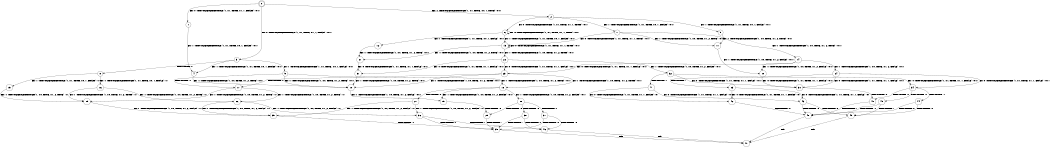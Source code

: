 digraph BCG {
size = "7, 10.5";
center = TRUE;
node [shape = circle];
0 [peripheries = 2];
0 -> 1 [label = "EX !0 !ATOMIC_EXCH_BRANCH (1, +1, TRUE, +1, 1, FALSE) !:0:1:"];
0 -> 2 [label = "EX !1 !ATOMIC_EXCH_BRANCH (1, +1, TRUE, +0, 1, TRUE) !:0:1:"];
0 -> 3 [label = "EX !0 !ATOMIC_EXCH_BRANCH (1, +1, TRUE, +1, 1, FALSE) !:0:1:"];
1 -> 4 [label = "EX !1 !ATOMIC_EXCH_BRANCH (1, +1, TRUE, +0, 1, FALSE) !:0:1:"];
2 -> 5 [label = "EX !1 !ATOMIC_EXCH_BRANCH (1, +1, TRUE, +0, 1, FALSE) !:0:1:"];
2 -> 6 [label = "EX !0 !ATOMIC_EXCH_BRANCH (1, +1, TRUE, +1, 1, TRUE) !:0:1:"];
2 -> 7 [label = "EX !1 !ATOMIC_EXCH_BRANCH (1, +1, TRUE, +0, 1, FALSE) !:0:1:"];
3 -> 4 [label = "EX !1 !ATOMIC_EXCH_BRANCH (1, +1, TRUE, +0, 1, FALSE) !:0:1:"];
3 -> 8 [label = "TERMINATE !0"];
3 -> 9 [label = "EX !1 !ATOMIC_EXCH_BRANCH (1, +1, TRUE, +0, 1, FALSE) !:0:1:"];
4 -> 10 [label = "EX !1 !ATOMIC_EXCH_BRANCH (1, +0, TRUE, +1, 2, TRUE) !:0:1:"];
5 -> 11 [label = "EX !1 !ATOMIC_EXCH_BRANCH (1, +0, TRUE, +1, 2, TRUE) !:0:1:"];
6 -> 12 [label = "EX !1 !ATOMIC_EXCH_BRANCH (1, +1, TRUE, +0, 1, FALSE) !:0:1:"];
6 -> 13 [label = "EX !1 !ATOMIC_EXCH_BRANCH (1, +1, TRUE, +0, 1, FALSE) !:0:1:"];
6 -> 6 [label = "EX !0 !ATOMIC_EXCH_BRANCH (1, +1, TRUE, +1, 1, TRUE) !:0:1:"];
7 -> 11 [label = "EX !1 !ATOMIC_EXCH_BRANCH (1, +0, TRUE, +1, 2, TRUE) !:0:1:"];
7 -> 13 [label = "EX !0 !ATOMIC_EXCH_BRANCH (1, +1, TRUE, +1, 1, TRUE) !:0:1:"];
7 -> 14 [label = "EX !1 !ATOMIC_EXCH_BRANCH (1, +0, TRUE, +1, 2, TRUE) !:0:1:"];
8 -> 15 [label = "EX !1 !ATOMIC_EXCH_BRANCH (1, +1, TRUE, +0, 1, FALSE) !:1:"];
8 -> 16 [label = "EX !1 !ATOMIC_EXCH_BRANCH (1, +1, TRUE, +0, 1, FALSE) !:1:"];
9 -> 10 [label = "EX !1 !ATOMIC_EXCH_BRANCH (1, +0, TRUE, +1, 2, TRUE) !:0:1:"];
9 -> 17 [label = "TERMINATE !0"];
9 -> 18 [label = "EX !1 !ATOMIC_EXCH_BRANCH (1, +0, TRUE, +1, 2, TRUE) !:0:1:"];
10 -> 19 [label = "EX !1 !ATOMIC_EXCH_BRANCH (1, +0, TRUE, +1, 2, FALSE) !:0:1:"];
11 -> 20 [label = "EX !1 !ATOMIC_EXCH_BRANCH (1, +0, TRUE, +1, 2, FALSE) !:0:1:"];
12 -> 21 [label = "EX !1 !ATOMIC_EXCH_BRANCH (1, +0, TRUE, +1, 2, TRUE) !:0:1:"];
13 -> 21 [label = "EX !1 !ATOMIC_EXCH_BRANCH (1, +0, TRUE, +1, 2, TRUE) !:0:1:"];
13 -> 22 [label = "EX !1 !ATOMIC_EXCH_BRANCH (1, +0, TRUE, +1, 2, TRUE) !:0:1:"];
13 -> 13 [label = "EX !0 !ATOMIC_EXCH_BRANCH (1, +1, TRUE, +1, 1, TRUE) !:0:1:"];
14 -> 20 [label = "EX !1 !ATOMIC_EXCH_BRANCH (1, +0, TRUE, +1, 2, FALSE) !:0:1:"];
14 -> 23 [label = "EX !0 !ATOMIC_EXCH_BRANCH (1, +1, TRUE, +1, 1, FALSE) !:0:1:"];
14 -> 24 [label = "EX !1 !ATOMIC_EXCH_BRANCH (1, +0, TRUE, +1, 2, FALSE) !:0:1:"];
15 -> 25 [label = "EX !1 !ATOMIC_EXCH_BRANCH (1, +0, TRUE, +1, 2, TRUE) !:1:"];
16 -> 25 [label = "EX !1 !ATOMIC_EXCH_BRANCH (1, +0, TRUE, +1, 2, TRUE) !:1:"];
16 -> 26 [label = "EX !1 !ATOMIC_EXCH_BRANCH (1, +0, TRUE, +1, 2, TRUE) !:1:"];
17 -> 25 [label = "EX !1 !ATOMIC_EXCH_BRANCH (1, +0, TRUE, +1, 2, TRUE) !:1:"];
17 -> 26 [label = "EX !1 !ATOMIC_EXCH_BRANCH (1, +0, TRUE, +1, 2, TRUE) !:1:"];
18 -> 19 [label = "EX !1 !ATOMIC_EXCH_BRANCH (1, +0, TRUE, +1, 2, FALSE) !:0:1:"];
18 -> 27 [label = "TERMINATE !0"];
18 -> 28 [label = "EX !1 !ATOMIC_EXCH_BRANCH (1, +0, TRUE, +1, 2, FALSE) !:0:1:"];
19 -> 29 [label = "TERMINATE !0"];
20 -> 30 [label = "EX !0 !ATOMIC_EXCH_BRANCH (1, +1, TRUE, +1, 1, FALSE) !:0:1:"];
21 -> 31 [label = "EX !0 !ATOMIC_EXCH_BRANCH (1, +1, TRUE, +1, 1, FALSE) !:0:1:"];
22 -> 31 [label = "EX !0 !ATOMIC_EXCH_BRANCH (1, +1, TRUE, +1, 1, FALSE) !:0:1:"];
22 -> 32 [label = "EX !1 !ATOMIC_EXCH_BRANCH (1, +0, TRUE, +1, 2, FALSE) !:0:1:"];
22 -> 23 [label = "EX !0 !ATOMIC_EXCH_BRANCH (1, +1, TRUE, +1, 1, FALSE) !:0:1:"];
23 -> 10 [label = "EX !1 !ATOMIC_EXCH_BRANCH (1, +0, TRUE, +1, 2, TRUE) !:0:1:"];
23 -> 17 [label = "TERMINATE !0"];
23 -> 18 [label = "EX !1 !ATOMIC_EXCH_BRANCH (1, +0, TRUE, +1, 2, TRUE) !:0:1:"];
24 -> 30 [label = "EX !0 !ATOMIC_EXCH_BRANCH (1, +1, TRUE, +1, 1, FALSE) !:0:1:"];
24 -> 33 [label = "TERMINATE !1"];
24 -> 34 [label = "EX !0 !ATOMIC_EXCH_BRANCH (1, +1, TRUE, +1, 1, FALSE) !:0:1:"];
25 -> 35 [label = "EX !1 !ATOMIC_EXCH_BRANCH (1, +0, TRUE, +1, 2, FALSE) !:1:"];
26 -> 35 [label = "EX !1 !ATOMIC_EXCH_BRANCH (1, +0, TRUE, +1, 2, FALSE) !:1:"];
26 -> 36 [label = "EX !1 !ATOMIC_EXCH_BRANCH (1, +0, TRUE, +1, 2, FALSE) !:1:"];
27 -> 35 [label = "EX !1 !ATOMIC_EXCH_BRANCH (1, +0, TRUE, +1, 2, FALSE) !:1:"];
27 -> 36 [label = "EX !1 !ATOMIC_EXCH_BRANCH (1, +0, TRUE, +1, 2, FALSE) !:1:"];
28 -> 29 [label = "TERMINATE !0"];
28 -> 37 [label = "TERMINATE !1"];
28 -> 38 [label = "TERMINATE !0"];
29 -> 39 [label = "TERMINATE !1"];
30 -> 40 [label = "TERMINATE !0"];
31 -> 10 [label = "EX !1 !ATOMIC_EXCH_BRANCH (1, +0, TRUE, +1, 2, TRUE) !:0:1:"];
32 -> 30 [label = "EX !0 !ATOMIC_EXCH_BRANCH (1, +1, TRUE, +1, 1, FALSE) !:0:1:"];
32 -> 41 [label = "TERMINATE !1"];
32 -> 34 [label = "EX !0 !ATOMIC_EXCH_BRANCH (1, +1, TRUE, +1, 1, FALSE) !:0:1:"];
33 -> 42 [label = "EX !0 !ATOMIC_EXCH_BRANCH (1, +1, TRUE, +1, 1, FALSE) !:0:"];
33 -> 43 [label = "EX !0 !ATOMIC_EXCH_BRANCH (1, +1, TRUE, +1, 1, FALSE) !:0:"];
34 -> 40 [label = "TERMINATE !0"];
34 -> 44 [label = "TERMINATE !1"];
34 -> 45 [label = "TERMINATE !0"];
35 -> 39 [label = "TERMINATE !1"];
36 -> 39 [label = "TERMINATE !1"];
36 -> 46 [label = "TERMINATE !1"];
37 -> 39 [label = "TERMINATE !0"];
37 -> 46 [label = "TERMINATE !0"];
38 -> 39 [label = "TERMINATE !1"];
38 -> 46 [label = "TERMINATE !1"];
39 -> 47 [label = "exit"];
40 -> 48 [label = "TERMINATE !1"];
41 -> 42 [label = "EX !0 !ATOMIC_EXCH_BRANCH (1, +1, TRUE, +1, 1, FALSE) !:0:"];
41 -> 43 [label = "EX !0 !ATOMIC_EXCH_BRANCH (1, +1, TRUE, +1, 1, FALSE) !:0:"];
42 -> 48 [label = "TERMINATE !0"];
43 -> 48 [label = "TERMINATE !0"];
43 -> 49 [label = "TERMINATE !0"];
44 -> 48 [label = "TERMINATE !0"];
44 -> 49 [label = "TERMINATE !0"];
45 -> 48 [label = "TERMINATE !1"];
45 -> 49 [label = "TERMINATE !1"];
46 -> 47 [label = "exit"];
48 -> 47 [label = "exit"];
49 -> 47 [label = "exit"];
}
